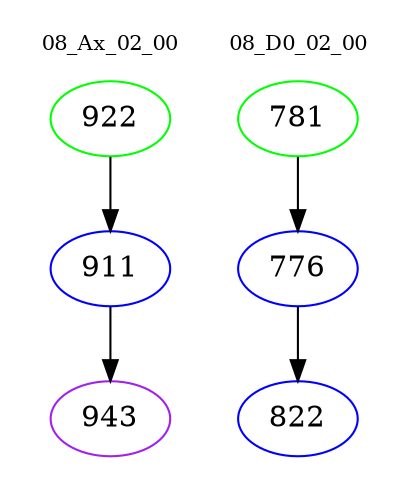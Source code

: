 digraph{
subgraph cluster_0 {
color = white
label = "08_Ax_02_00";
fontsize=10;
T0_922 [label="922", color="green"]
T0_922 -> T0_911 [color="black"]
T0_911 [label="911", color="blue"]
T0_911 -> T0_943 [color="black"]
T0_943 [label="943", color="purple"]
}
subgraph cluster_1 {
color = white
label = "08_D0_02_00";
fontsize=10;
T1_781 [label="781", color="green"]
T1_781 -> T1_776 [color="black"]
T1_776 [label="776", color="blue"]
T1_776 -> T1_822 [color="black"]
T1_822 [label="822", color="blue"]
}
}
